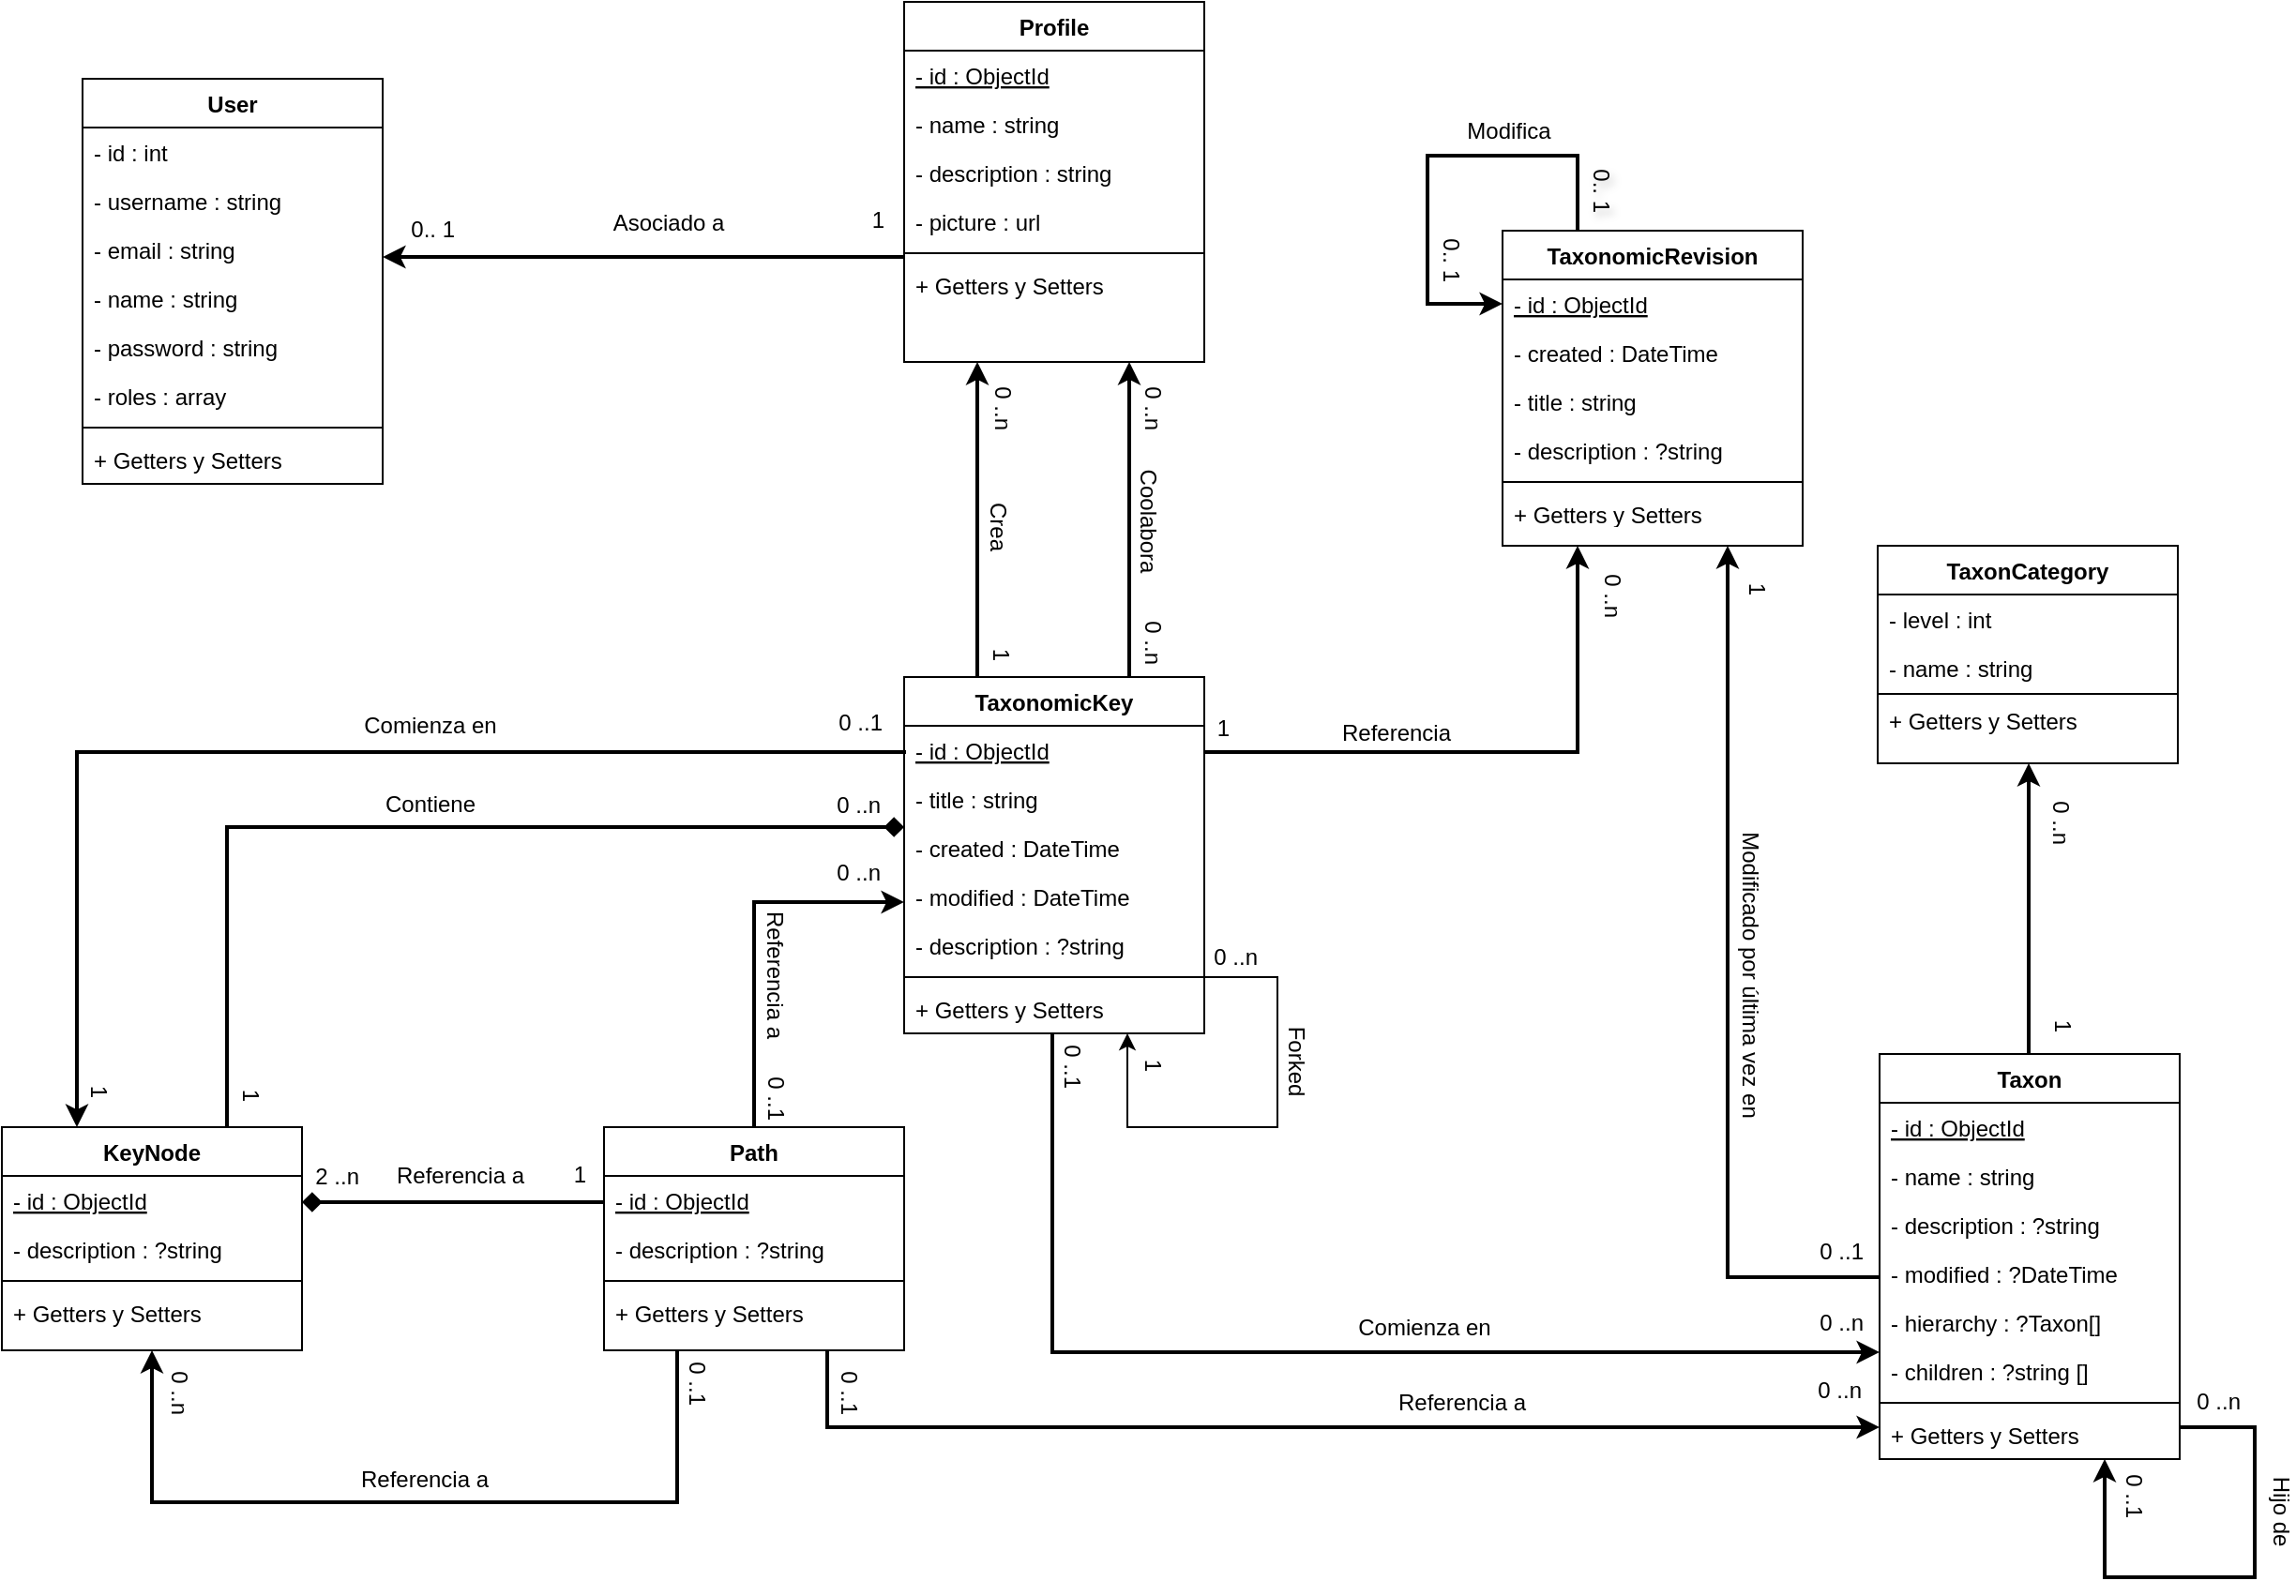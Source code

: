 <mxfile version="24.4.13" type="device">
  <diagram id="C5RBs43oDa-KdzZeNtuy" name="Page-1">
    <mxGraphModel dx="2849" dy="1466" grid="1" gridSize="10" guides="1" tooltips="1" connect="1" arrows="1" fold="1" page="0" pageScale="1" pageWidth="827" pageHeight="1169" background="none" math="0" shadow="0">
      <root>
        <mxCell id="WIyWlLk6GJQsqaUBKTNV-0" />
        <mxCell id="WIyWlLk6GJQsqaUBKTNV-1" parent="WIyWlLk6GJQsqaUBKTNV-0" />
        <mxCell id="zkfFHV4jXpPFQw0GAbJ--0" value="TaxonomicRevision" style="swimlane;fontStyle=1;align=center;verticalAlign=top;childLayout=stackLayout;horizontal=1;startSize=26;horizontalStack=0;resizeParent=1;resizeLast=0;collapsible=1;marginBottom=0;rounded=0;shadow=0;strokeWidth=1;" parent="WIyWlLk6GJQsqaUBKTNV-1" vertex="1">
          <mxGeometry x="80" y="82" width="160" height="168" as="geometry">
            <mxRectangle x="230" y="140" width="160" height="26" as="alternateBounds" />
          </mxGeometry>
        </mxCell>
        <mxCell id="zkfFHV4jXpPFQw0GAbJ--1" value="- id : ObjectId" style="text;align=left;verticalAlign=top;spacingLeft=4;spacingRight=4;overflow=hidden;rotatable=0;points=[[0,0.5],[1,0.5]];portConstraint=eastwest;rounded=0;fontStyle=4" parent="zkfFHV4jXpPFQw0GAbJ--0" vertex="1">
          <mxGeometry y="26" width="160" height="26" as="geometry" />
        </mxCell>
        <mxCell id="HDAuqu3CruoM6GzfqcaR-2" value="- created : DateTime" style="text;align=left;verticalAlign=top;spacingLeft=4;spacingRight=4;overflow=hidden;rotatable=0;points=[[0,0.5],[1,0.5]];portConstraint=eastwest;rounded=0;shadow=0;html=0;" parent="zkfFHV4jXpPFQw0GAbJ--0" vertex="1">
          <mxGeometry y="52" width="160" height="26" as="geometry" />
        </mxCell>
        <mxCell id="zkfFHV4jXpPFQw0GAbJ--2" value="- title : string" style="text;align=left;verticalAlign=top;spacingLeft=4;spacingRight=4;overflow=hidden;rotatable=0;points=[[0,0.5],[1,0.5]];portConstraint=eastwest;rounded=0;shadow=0;html=0;" parent="zkfFHV4jXpPFQw0GAbJ--0" vertex="1">
          <mxGeometry y="78" width="160" height="26" as="geometry" />
        </mxCell>
        <mxCell id="HDAuqu3CruoM6GzfqcaR-94" value="- description : ?string&#xa;" style="text;align=left;verticalAlign=top;spacingLeft=4;spacingRight=4;overflow=hidden;rotatable=0;points=[[0,0.5],[1,0.5]];portConstraint=eastwest;rounded=0;shadow=0;html=0;" parent="zkfFHV4jXpPFQw0GAbJ--0" vertex="1">
          <mxGeometry y="104" width="160" height="26" as="geometry" />
        </mxCell>
        <mxCell id="zkfFHV4jXpPFQw0GAbJ--4" value="" style="line;html=1;strokeWidth=1;align=left;verticalAlign=middle;spacingTop=-1;spacingLeft=3;spacingRight=3;rotatable=0;labelPosition=right;points=[];portConstraint=eastwest;rounded=0;" parent="zkfFHV4jXpPFQw0GAbJ--0" vertex="1">
          <mxGeometry y="130" width="160" height="8" as="geometry" />
        </mxCell>
        <mxCell id="HDAuqu3CruoM6GzfqcaR-35" style="edgeStyle=orthogonalEdgeStyle;rounded=0;orthogonalLoop=1;jettySize=auto;html=1;elbow=vertical;startArrow=classic;startFill=1;endArrow=none;endFill=0;strokeWidth=2;exitX=0;exitY=0.5;exitDx=0;exitDy=0;" parent="zkfFHV4jXpPFQw0GAbJ--0" source="zkfFHV4jXpPFQw0GAbJ--1" target="zkfFHV4jXpPFQw0GAbJ--0" edge="1">
          <mxGeometry relative="1" as="geometry">
            <mxPoint x="190" y="35" as="sourcePoint" />
            <mxPoint x="40" as="targetPoint" />
            <Array as="points">
              <mxPoint x="-40" y="39" />
              <mxPoint x="-40" y="-40" />
              <mxPoint x="40" y="-40" />
            </Array>
          </mxGeometry>
        </mxCell>
        <mxCell id="HDAuqu3CruoM6GzfqcaR-95" value="+ Getters y Setters" style="text;align=left;verticalAlign=top;spacingLeft=4;spacingRight=4;overflow=hidden;rotatable=0;points=[[0,0.5],[1,0.5]];portConstraint=eastwest;rounded=0;" parent="zkfFHV4jXpPFQw0GAbJ--0" vertex="1">
          <mxGeometry y="138" width="160" height="16" as="geometry" />
        </mxCell>
        <mxCell id="itpxvDA8lsE0w8aDfAqK-37" style="edgeStyle=elbowEdgeStyle;rounded=0;orthogonalLoop=1;jettySize=auto;html=1;endArrow=classic;endFill=1;startArrow=none;startFill=0;strokeWidth=2;fontColor=default;" parent="WIyWlLk6GJQsqaUBKTNV-1" source="HDAuqu3CruoM6GzfqcaR-5" target="itpxvDA8lsE0w8aDfAqK-32" edge="1">
          <mxGeometry relative="1" as="geometry">
            <mxPoint x="164" y="759.0" as="targetPoint" />
          </mxGeometry>
        </mxCell>
        <mxCell id="HDAuqu3CruoM6GzfqcaR-5" value="Taxon" style="swimlane;fontStyle=1;align=center;verticalAlign=top;childLayout=stackLayout;horizontal=1;startSize=26;horizontalStack=0;resizeParent=1;resizeLast=0;collapsible=1;marginBottom=0;rounded=0;shadow=0;strokeWidth=1;" parent="WIyWlLk6GJQsqaUBKTNV-1" vertex="1">
          <mxGeometry x="281" y="521" width="160" height="216" as="geometry">
            <mxRectangle x="550" y="140" width="160" height="26" as="alternateBounds" />
          </mxGeometry>
        </mxCell>
        <mxCell id="LI4XMnxsgMs_jAc-dEAV-0" value="- id : ObjectId" style="text;align=left;verticalAlign=top;spacingLeft=4;spacingRight=4;overflow=hidden;rotatable=0;points=[[0,0.5],[1,0.5]];portConstraint=eastwest;rounded=0;fontStyle=4" parent="HDAuqu3CruoM6GzfqcaR-5" vertex="1">
          <mxGeometry y="26" width="160" height="26" as="geometry" />
        </mxCell>
        <mxCell id="HDAuqu3CruoM6GzfqcaR-6" value="- name : string" style="text;align=left;verticalAlign=top;spacingLeft=4;spacingRight=4;overflow=hidden;rotatable=0;points=[[0,0.5],[1,0.5]];portConstraint=eastwest;rounded=0;fontStyle=0" parent="HDAuqu3CruoM6GzfqcaR-5" vertex="1">
          <mxGeometry y="52" width="160" height="26" as="geometry" />
        </mxCell>
        <mxCell id="itpxvDA8lsE0w8aDfAqK-60" value="- description : ?string" style="text;align=left;verticalAlign=top;spacingLeft=4;spacingRight=4;overflow=hidden;rotatable=0;points=[[0,0.5],[1,0.5]];portConstraint=eastwest;rounded=0;shadow=0;html=0;" parent="HDAuqu3CruoM6GzfqcaR-5" vertex="1">
          <mxGeometry y="78" width="160" height="26" as="geometry" />
        </mxCell>
        <mxCell id="DojdoV2n11cIcB9iuKoD-0" value="- modified : ?DateTime" style="text;align=left;verticalAlign=top;spacingLeft=4;spacingRight=4;overflow=hidden;rotatable=0;points=[[0,0.5],[1,0.5]];portConstraint=eastwest;rounded=0;shadow=0;html=0;" parent="HDAuqu3CruoM6GzfqcaR-5" vertex="1">
          <mxGeometry y="104" width="160" height="26" as="geometry" />
        </mxCell>
        <mxCell id="T3m-jzAsJuvEtDSGv1e3-1" value="- hierarchy : ?Taxon[]" style="text;align=left;verticalAlign=top;spacingLeft=4;spacingRight=4;overflow=hidden;rotatable=0;points=[[0,0.5],[1,0.5]];portConstraint=eastwest;rounded=0;shadow=0;html=0;strokeColor=none;perimeterSpacing=0;glass=0;fontStyle=0;dashed=1;" parent="HDAuqu3CruoM6GzfqcaR-5" vertex="1">
          <mxGeometry y="130" width="160" height="26" as="geometry" />
        </mxCell>
        <mxCell id="T3m-jzAsJuvEtDSGv1e3-2" value="- children : ?string []" style="text;align=left;verticalAlign=top;spacingLeft=4;spacingRight=4;overflow=hidden;rotatable=0;points=[[0,0.5],[1,0.5]];portConstraint=eastwest;rounded=0;shadow=0;html=0;dashed=1;strokeColor=none;" parent="HDAuqu3CruoM6GzfqcaR-5" vertex="1">
          <mxGeometry y="156" width="160" height="26" as="geometry" />
        </mxCell>
        <mxCell id="HDAuqu3CruoM6GzfqcaR-9" value="" style="line;html=1;strokeWidth=1;align=left;verticalAlign=middle;spacingTop=-1;spacingLeft=3;spacingRight=3;rotatable=0;labelPosition=right;points=[];portConstraint=eastwest;rounded=0;" parent="HDAuqu3CruoM6GzfqcaR-5" vertex="1">
          <mxGeometry y="182" width="160" height="8" as="geometry" />
        </mxCell>
        <mxCell id="itpxvDA8lsE0w8aDfAqK-27" value="+ Getters y Setters" style="text;align=left;verticalAlign=top;spacingLeft=4;spacingRight=4;overflow=hidden;rotatable=0;points=[[0,0.5],[1,0.5]];portConstraint=eastwest;rounded=0;" parent="HDAuqu3CruoM6GzfqcaR-5" vertex="1">
          <mxGeometry y="190" width="160" height="26" as="geometry" />
        </mxCell>
        <mxCell id="HDAuqu3CruoM6GzfqcaR-12" style="edgeStyle=orthogonalEdgeStyle;rounded=0;orthogonalLoop=1;jettySize=auto;html=1;endArrow=none;endFill=0;startArrow=classic;startFill=1;strokeWidth=2;elbow=vertical;fillColor=#d5e8d4;strokeColor=default;" parent="WIyWlLk6GJQsqaUBKTNV-1" source="zkfFHV4jXpPFQw0GAbJ--0" target="HDAuqu3CruoM6GzfqcaR-5" edge="1">
          <mxGeometry relative="1" as="geometry">
            <Array as="points">
              <mxPoint x="200" y="640" />
            </Array>
            <mxPoint x="160" y="492" as="sourcePoint" />
          </mxGeometry>
        </mxCell>
        <mxCell id="HDAuqu3CruoM6GzfqcaR-13" value="Profile" style="swimlane;fontStyle=1;align=center;verticalAlign=top;childLayout=stackLayout;horizontal=1;startSize=26;horizontalStack=0;resizeParent=1;resizeLast=0;collapsible=1;marginBottom=0;rounded=0;shadow=0;strokeWidth=1;" parent="WIyWlLk6GJQsqaUBKTNV-1" vertex="1">
          <mxGeometry x="-239" y="-40" width="160" height="192" as="geometry">
            <mxRectangle x="550" y="140" width="160" height="26" as="alternateBounds" />
          </mxGeometry>
        </mxCell>
        <mxCell id="HDAuqu3CruoM6GzfqcaR-14" value="- id : ObjectId" style="text;align=left;verticalAlign=top;spacingLeft=4;spacingRight=4;overflow=hidden;rotatable=0;points=[[0,0.5],[1,0.5]];portConstraint=eastwest;rounded=0;fontStyle=4" parent="HDAuqu3CruoM6GzfqcaR-13" vertex="1">
          <mxGeometry y="26" width="160" height="26" as="geometry" />
        </mxCell>
        <mxCell id="HDAuqu3CruoM6GzfqcaR-15" value="- name : string" style="text;align=left;verticalAlign=top;spacingLeft=4;spacingRight=4;overflow=hidden;rotatable=0;points=[[0,0.5],[1,0.5]];portConstraint=eastwest;rounded=0;shadow=0;html=0;" parent="HDAuqu3CruoM6GzfqcaR-13" vertex="1">
          <mxGeometry y="52" width="160" height="26" as="geometry" />
        </mxCell>
        <mxCell id="5HcYo9xDCwuwFobFqSMj-1" value="- description : string" style="text;align=left;verticalAlign=top;spacingLeft=4;spacingRight=4;overflow=hidden;rotatable=0;points=[[0,0.5],[1,0.5]];portConstraint=eastwest;rounded=0;shadow=0;html=0;" vertex="1" parent="HDAuqu3CruoM6GzfqcaR-13">
          <mxGeometry y="78" width="160" height="26" as="geometry" />
        </mxCell>
        <mxCell id="5HcYo9xDCwuwFobFqSMj-2" value="- picture : url" style="text;align=left;verticalAlign=top;spacingLeft=4;spacingRight=4;overflow=hidden;rotatable=0;points=[[0,0.5],[1,0.5]];portConstraint=eastwest;rounded=0;shadow=0;html=0;" vertex="1" parent="HDAuqu3CruoM6GzfqcaR-13">
          <mxGeometry y="104" width="160" height="26" as="geometry" />
        </mxCell>
        <mxCell id="HDAuqu3CruoM6GzfqcaR-17" value="" style="line;html=1;strokeWidth=1;align=left;verticalAlign=middle;spacingTop=-1;spacingLeft=3;spacingRight=3;rotatable=0;labelPosition=right;points=[];portConstraint=eastwest;rounded=0;" parent="HDAuqu3CruoM6GzfqcaR-13" vertex="1">
          <mxGeometry y="130" width="160" height="8" as="geometry" />
        </mxCell>
        <mxCell id="HDAuqu3CruoM6GzfqcaR-18" value="+ Getters y Setters" style="text;align=left;verticalAlign=top;spacingLeft=4;spacingRight=4;overflow=hidden;rotatable=0;points=[[0,0.5],[1,0.5]];portConstraint=eastwest;rounded=0;" parent="HDAuqu3CruoM6GzfqcaR-13" vertex="1">
          <mxGeometry y="138" width="160" height="26" as="geometry" />
        </mxCell>
        <mxCell id="HDAuqu3CruoM6GzfqcaR-21" value="Modificado por última vez en" style="text;html=1;resizable=0;points=[];;align=center;verticalAlign=middle;labelBackgroundColor=none;rounded=0;shadow=0;strokeWidth=1;fontSize=12;rotation=90;" parent="WIyWlLk6GJQsqaUBKTNV-1" vertex="1" connectable="0">
          <mxGeometry x="210.0" y="499.997" as="geometry">
            <mxPoint x="-22" y="-2" as="offset" />
          </mxGeometry>
        </mxCell>
        <mxCell id="HDAuqu3CruoM6GzfqcaR-23" value="1" style="resizable=0;align=right;verticalAlign=bottom;labelBackgroundColor=none;fontSize=12;rotation=90;fontColor=default;rounded=0;" parent="WIyWlLk6GJQsqaUBKTNV-1" connectable="0" vertex="1">
          <mxGeometry x="207" y="277.997" as="geometry" />
        </mxCell>
        <mxCell id="HDAuqu3CruoM6GzfqcaR-36" value="Modifica" style="text;html=1;resizable=0;points=[];;align=center;verticalAlign=middle;labelBackgroundColor=none;rounded=0;shadow=0;strokeWidth=1;fontSize=12;" parent="WIyWlLk6GJQsqaUBKTNV-1" vertex="1" connectable="0">
          <mxGeometry x="90.0" y="27.667" as="geometry">
            <mxPoint x="-7" y="1" as="offset" />
          </mxGeometry>
        </mxCell>
        <mxCell id="HDAuqu3CruoM6GzfqcaR-76" value="0 ..n" style="resizable=0;align=right;verticalAlign=bottom;labelBackgroundColor=none;fontSize=12;rotation=0;fontColor=default;rounded=0;" parent="WIyWlLk6GJQsqaUBKTNV-1" connectable="0" vertex="1">
          <mxGeometry x="475" y="714.997" as="geometry" />
        </mxCell>
        <mxCell id="HDAuqu3CruoM6GzfqcaR-77" value="Hijo de" style="text;html=1;resizable=0;points=[];;align=center;verticalAlign=middle;labelBackgroundColor=none;rounded=0;shadow=0;strokeWidth=1;fontSize=12;rotation=90;" parent="WIyWlLk6GJQsqaUBKTNV-1" vertex="1" connectable="0">
          <mxGeometry x="491.0" y="769.997" as="geometry">
            <mxPoint x="-6" y="-4" as="offset" />
          </mxGeometry>
        </mxCell>
        <mxCell id="HDAuqu3CruoM6GzfqcaR-81" value="User" style="swimlane;fontStyle=1;align=center;verticalAlign=top;childLayout=stackLayout;horizontal=1;startSize=26;horizontalStack=0;resizeParent=1;resizeLast=0;collapsible=1;marginBottom=0;rounded=0;shadow=0;strokeWidth=1;" parent="WIyWlLk6GJQsqaUBKTNV-1" vertex="1">
          <mxGeometry x="-677" y="1" width="160" height="216" as="geometry">
            <mxRectangle x="550" y="140" width="160" height="26" as="alternateBounds" />
          </mxGeometry>
        </mxCell>
        <mxCell id="HDAuqu3CruoM6GzfqcaR-82" value="- id : int" style="text;align=left;verticalAlign=top;spacingLeft=4;spacingRight=4;overflow=hidden;rotatable=0;points=[[0,0.5],[1,0.5]];portConstraint=eastwest;rounded=0;shadow=0;html=0;" parent="HDAuqu3CruoM6GzfqcaR-81" vertex="1">
          <mxGeometry y="26" width="160" height="26" as="geometry" />
        </mxCell>
        <mxCell id="HDAuqu3CruoM6GzfqcaR-83" value="- username : string" style="text;align=left;verticalAlign=top;spacingLeft=4;spacingRight=4;overflow=hidden;rotatable=0;points=[[0,0.5],[1,0.5]];portConstraint=eastwest;rounded=0;shadow=0;html=0;" parent="HDAuqu3CruoM6GzfqcaR-81" vertex="1">
          <mxGeometry y="52" width="160" height="26" as="geometry" />
        </mxCell>
        <mxCell id="itpxvDA8lsE0w8aDfAqK-5" value="- email : string" style="text;align=left;verticalAlign=top;spacingLeft=4;spacingRight=4;overflow=hidden;rotatable=0;points=[[0,0.5],[1,0.5]];portConstraint=eastwest;rounded=0;shadow=0;html=0;" parent="HDAuqu3CruoM6GzfqcaR-81" vertex="1">
          <mxGeometry y="78" width="160" height="26" as="geometry" />
        </mxCell>
        <mxCell id="itpxvDA8lsE0w8aDfAqK-6" value="- name : string" style="text;align=left;verticalAlign=top;spacingLeft=4;spacingRight=4;overflow=hidden;rotatable=0;points=[[0,0.5],[1,0.5]];portConstraint=eastwest;rounded=0;shadow=0;html=0;" parent="HDAuqu3CruoM6GzfqcaR-81" vertex="1">
          <mxGeometry y="104" width="160" height="26" as="geometry" />
        </mxCell>
        <mxCell id="itpxvDA8lsE0w8aDfAqK-7" value="- password : string" style="text;align=left;verticalAlign=top;spacingLeft=4;spacingRight=4;overflow=hidden;rotatable=0;points=[[0,0.5],[1,0.5]];portConstraint=eastwest;rounded=0;shadow=0;html=0;" parent="HDAuqu3CruoM6GzfqcaR-81" vertex="1">
          <mxGeometry y="130" width="160" height="26" as="geometry" />
        </mxCell>
        <mxCell id="itpxvDA8lsE0w8aDfAqK-8" value="- roles : array" style="text;align=left;verticalAlign=top;spacingLeft=4;spacingRight=4;overflow=hidden;rotatable=0;points=[[0,0.5],[1,0.5]];portConstraint=eastwest;rounded=0;shadow=0;html=0;" parent="HDAuqu3CruoM6GzfqcaR-81" vertex="1">
          <mxGeometry y="156" width="160" height="26" as="geometry" />
        </mxCell>
        <mxCell id="HDAuqu3CruoM6GzfqcaR-84" value="" style="line;html=1;strokeWidth=1;align=left;verticalAlign=middle;spacingTop=-1;spacingLeft=3;spacingRight=3;rotatable=0;labelPosition=right;points=[];portConstraint=eastwest;rounded=0;" parent="HDAuqu3CruoM6GzfqcaR-81" vertex="1">
          <mxGeometry y="182" width="160" height="8" as="geometry" />
        </mxCell>
        <mxCell id="HDAuqu3CruoM6GzfqcaR-85" value="+ Getters y Setters" style="text;align=left;verticalAlign=top;spacingLeft=4;spacingRight=4;overflow=hidden;rotatable=0;points=[[0,0.5],[1,0.5]];portConstraint=eastwest;rounded=0;" parent="HDAuqu3CruoM6GzfqcaR-81" vertex="1">
          <mxGeometry y="190" width="160" height="26" as="geometry" />
        </mxCell>
        <mxCell id="JyOV7z_tiHdzRSLlux0A-10" style="edgeStyle=orthogonalEdgeStyle;rounded=0;orthogonalLoop=1;jettySize=auto;html=1;endArrow=none;endFill=0;startArrow=diamond;startFill=1;strokeWidth=2;" parent="WIyWlLk6GJQsqaUBKTNV-1" source="HDAuqu3CruoM6GzfqcaR-96" target="JyOV7z_tiHdzRSLlux0A-0" edge="1">
          <mxGeometry relative="1" as="geometry">
            <Array as="points">
              <mxPoint x="-600" y="400" />
            </Array>
            <mxPoint x="-279.0" y="381" as="sourcePoint" />
            <mxPoint x="-680" y="560" as="targetPoint" />
          </mxGeometry>
        </mxCell>
        <mxCell id="JyOV7z_tiHdzRSLlux0A-18" style="edgeStyle=orthogonalEdgeStyle;rounded=0;orthogonalLoop=1;jettySize=auto;html=1;startArrow=none;startFill=0;endArrow=classic;endFill=1;strokeWidth=2;" parent="WIyWlLk6GJQsqaUBKTNV-1" source="HDAuqu3CruoM6GzfqcaR-96" target="HDAuqu3CruoM6GzfqcaR-13" edge="1">
          <mxGeometry relative="1" as="geometry">
            <mxPoint x="-200" y="230" as="targetPoint" />
            <Array as="points">
              <mxPoint x="-200" y="210" />
              <mxPoint x="-200" y="210" />
            </Array>
          </mxGeometry>
        </mxCell>
        <mxCell id="cziE_ImY_nz3SCENIOy6-0" style="edgeStyle=orthogonalEdgeStyle;rounded=0;orthogonalLoop=1;jettySize=auto;html=1;exitX=0.75;exitY=0;exitDx=0;exitDy=0;strokeWidth=2;" parent="WIyWlLk6GJQsqaUBKTNV-1" source="HDAuqu3CruoM6GzfqcaR-96" target="HDAuqu3CruoM6GzfqcaR-13" edge="1">
          <mxGeometry relative="1" as="geometry">
            <Array as="points">
              <mxPoint x="-119" y="260" />
              <mxPoint x="-119" y="260" />
            </Array>
          </mxGeometry>
        </mxCell>
        <mxCell id="HDAuqu3CruoM6GzfqcaR-96" value="TaxonomicKey" style="swimlane;fontStyle=1;align=center;verticalAlign=top;childLayout=stackLayout;horizontal=1;startSize=26;horizontalStack=0;resizeParent=1;resizeLast=0;collapsible=1;marginBottom=0;rounded=0;shadow=0;strokeWidth=1;" parent="WIyWlLk6GJQsqaUBKTNV-1" vertex="1">
          <mxGeometry x="-239" y="320" width="160" height="190" as="geometry">
            <mxRectangle x="550" y="140" width="160" height="26" as="alternateBounds" />
          </mxGeometry>
        </mxCell>
        <mxCell id="HDAuqu3CruoM6GzfqcaR-97" value="- id : ObjectId" style="text;align=left;verticalAlign=top;spacingLeft=4;spacingRight=4;overflow=hidden;rotatable=0;points=[[0,0.5],[1,0.5]];portConstraint=eastwest;rounded=0;fontStyle=4" parent="HDAuqu3CruoM6GzfqcaR-96" vertex="1">
          <mxGeometry y="26" width="160" height="26" as="geometry" />
        </mxCell>
        <mxCell id="HDAuqu3CruoM6GzfqcaR-98" value="- title : string" style="text;align=left;verticalAlign=top;spacingLeft=4;spacingRight=4;overflow=hidden;rotatable=0;points=[[0,0.5],[1,0.5]];portConstraint=eastwest;rounded=0;shadow=0;html=0;" parent="HDAuqu3CruoM6GzfqcaR-96" vertex="1">
          <mxGeometry y="52" width="160" height="26" as="geometry" />
        </mxCell>
        <mxCell id="RMUMMd3bdFZBWkPBoM0j-4" value="- created : DateTime" style="text;align=left;verticalAlign=top;spacingLeft=4;spacingRight=4;overflow=hidden;rotatable=0;points=[[0,0.5],[1,0.5]];portConstraint=eastwest;rounded=0;shadow=0;html=0;" parent="HDAuqu3CruoM6GzfqcaR-96" vertex="1">
          <mxGeometry y="78" width="160" height="26" as="geometry" />
        </mxCell>
        <mxCell id="RMUMMd3bdFZBWkPBoM0j-5" value="- modified : DateTime" style="text;align=left;verticalAlign=top;spacingLeft=4;spacingRight=4;overflow=hidden;rotatable=0;points=[[0,0.5],[1,0.5]];portConstraint=eastwest;rounded=0;shadow=0;html=0;" parent="HDAuqu3CruoM6GzfqcaR-96" vertex="1">
          <mxGeometry y="104" width="160" height="26" as="geometry" />
        </mxCell>
        <mxCell id="DojdoV2n11cIcB9iuKoD-8" value="- description : ?string" style="text;align=left;verticalAlign=top;spacingLeft=4;spacingRight=4;overflow=hidden;rotatable=0;points=[[0,0.5],[1,0.5]];portConstraint=eastwest;rounded=0;shadow=0;html=0;" parent="HDAuqu3CruoM6GzfqcaR-96" vertex="1">
          <mxGeometry y="130" width="160" height="26" as="geometry" />
        </mxCell>
        <mxCell id="HDAuqu3CruoM6GzfqcaR-100" value="" style="line;html=1;strokeWidth=1;align=left;verticalAlign=middle;spacingTop=-1;spacingLeft=3;spacingRight=3;rotatable=0;labelPosition=right;points=[];portConstraint=eastwest;rounded=0;" parent="HDAuqu3CruoM6GzfqcaR-96" vertex="1">
          <mxGeometry y="156" width="160" height="8" as="geometry" />
        </mxCell>
        <mxCell id="HDAuqu3CruoM6GzfqcaR-101" value="+ Getters y Setters" style="text;align=left;verticalAlign=top;spacingLeft=4;spacingRight=4;overflow=hidden;rotatable=0;points=[[0,0.5],[1,0.5]];portConstraint=eastwest;rounded=0;" parent="HDAuqu3CruoM6GzfqcaR-96" vertex="1">
          <mxGeometry y="164" width="160" height="26" as="geometry" />
        </mxCell>
        <mxCell id="HDAuqu3CruoM6GzfqcaR-105" style="edgeStyle=orthogonalEdgeStyle;rounded=0;orthogonalLoop=1;jettySize=auto;html=1;endArrow=none;endFill=0;strokeWidth=2;startArrow=classic;startFill=1;" parent="WIyWlLk6GJQsqaUBKTNV-1" source="HDAuqu3CruoM6GzfqcaR-81" target="HDAuqu3CruoM6GzfqcaR-13" edge="1">
          <mxGeometry relative="1" as="geometry">
            <Array as="points">
              <mxPoint x="-290" y="96" />
              <mxPoint x="-290" y="96" />
            </Array>
          </mxGeometry>
        </mxCell>
        <mxCell id="HDAuqu3CruoM6GzfqcaR-106" style="edgeStyle=orthogonalEdgeStyle;rounded=0;orthogonalLoop=1;jettySize=auto;html=1;strokeWidth=2;endArrow=none;endFill=0;startArrow=classic;startFill=1;" parent="WIyWlLk6GJQsqaUBKTNV-1" source="zkfFHV4jXpPFQw0GAbJ--0" target="HDAuqu3CruoM6GzfqcaR-96" edge="1">
          <mxGeometry relative="1" as="geometry">
            <Array as="points">
              <mxPoint x="120" y="360" />
            </Array>
          </mxGeometry>
        </mxCell>
        <mxCell id="HDAuqu3CruoM6GzfqcaR-120" value="Referencia" style="text;html=1;resizable=0;points=[];;align=center;verticalAlign=middle;labelBackgroundColor=default;rounded=0;shadow=0;strokeWidth=1;fontSize=12;fontColor=default;" parent="WIyWlLk6GJQsqaUBKTNV-1" vertex="1" connectable="0">
          <mxGeometry x="31.0" y="347.997" as="geometry">
            <mxPoint x="-8" y="2" as="offset" />
          </mxGeometry>
        </mxCell>
        <mxCell id="RMUMMd3bdFZBWkPBoM0j-17" style="edgeStyle=orthogonalEdgeStyle;rounded=0;orthogonalLoop=1;jettySize=auto;html=1;strokeWidth=2;" parent="WIyWlLk6GJQsqaUBKTNV-1" source="RMUMMd3bdFZBWkPBoM0j-18" target="HDAuqu3CruoM6GzfqcaR-96" edge="1">
          <mxGeometry relative="1" as="geometry">
            <Array as="points">
              <mxPoint x="-319" y="440" />
            </Array>
          </mxGeometry>
        </mxCell>
        <mxCell id="JyOV7z_tiHdzRSLlux0A-0" value="KeyNode" style="swimlane;fontStyle=1;align=center;verticalAlign=top;childLayout=stackLayout;horizontal=1;startSize=26;horizontalStack=0;resizeParent=1;resizeLast=0;collapsible=1;marginBottom=0;rounded=0;shadow=0;strokeWidth=1;" parent="WIyWlLk6GJQsqaUBKTNV-1" vertex="1">
          <mxGeometry x="-720" y="560" width="160" height="119" as="geometry">
            <mxRectangle x="550" y="140" width="160" height="26" as="alternateBounds" />
          </mxGeometry>
        </mxCell>
        <mxCell id="DojdoV2n11cIcB9iuKoD-33" value="- id : ObjectId" style="text;align=left;verticalAlign=top;spacingLeft=4;spacingRight=4;overflow=hidden;rotatable=0;points=[[0,0.5],[1,0.5]];portConstraint=eastwest;rounded=0;fontStyle=4" parent="JyOV7z_tiHdzRSLlux0A-0" vertex="1">
          <mxGeometry y="26" width="160" height="26" as="geometry" />
        </mxCell>
        <mxCell id="Gc9wrsyDlV0xv05oX_1z-0" value="- description : ?string" style="text;align=left;verticalAlign=top;spacingLeft=4;spacingRight=4;overflow=hidden;rotatable=0;points=[[0,0.5],[1,0.5]];portConstraint=eastwest;rounded=0;shadow=0;html=0;" parent="JyOV7z_tiHdzRSLlux0A-0" vertex="1">
          <mxGeometry y="52" width="160" height="26" as="geometry" />
        </mxCell>
        <mxCell id="JyOV7z_tiHdzRSLlux0A-3" value="" style="line;html=1;strokeWidth=1;align=left;verticalAlign=middle;spacingTop=-1;spacingLeft=3;spacingRight=3;rotatable=0;labelPosition=right;points=[];portConstraint=eastwest;rounded=0;" parent="JyOV7z_tiHdzRSLlux0A-0" vertex="1">
          <mxGeometry y="78" width="160" height="8" as="geometry" />
        </mxCell>
        <mxCell id="JyOV7z_tiHdzRSLlux0A-4" value="+ Getters y Setters" style="text;align=left;verticalAlign=top;spacingLeft=4;spacingRight=4;overflow=hidden;rotatable=0;points=[[0,0.5],[1,0.5]];portConstraint=eastwest;rounded=0;" parent="JyOV7z_tiHdzRSLlux0A-0" vertex="1">
          <mxGeometry y="86" width="160" height="26" as="geometry" />
        </mxCell>
        <mxCell id="itpxvDA8lsE0w8aDfAqK-0" style="edgeStyle=orthogonalEdgeStyle;rounded=0;orthogonalLoop=1;jettySize=auto;html=1;strokeWidth=2;" parent="WIyWlLk6GJQsqaUBKTNV-1" source="RMUMMd3bdFZBWkPBoM0j-18" target="HDAuqu3CruoM6GzfqcaR-5" edge="1">
          <mxGeometry relative="1" as="geometry">
            <Array as="points">
              <mxPoint x="-280" y="720" />
            </Array>
            <mxPoint x="40.059" y="649" as="sourcePoint" />
          </mxGeometry>
        </mxCell>
        <mxCell id="HDAuqu3CruoM6GzfqcaR-26" style="edgeStyle=orthogonalEdgeStyle;rounded=0;orthogonalLoop=1;jettySize=auto;html=1;elbow=vertical;endArrow=classic;endFill=1;strokeWidth=2;startArrow=none;startFill=0;" parent="WIyWlLk6GJQsqaUBKTNV-1" source="HDAuqu3CruoM6GzfqcaR-5" target="HDAuqu3CruoM6GzfqcaR-5" edge="1">
          <mxGeometry relative="1" as="geometry">
            <mxPoint x="401" y="602" as="sourcePoint" />
            <mxPoint x="321" y="682" as="targetPoint" />
            <Array as="points">
              <mxPoint x="481" y="720" />
              <mxPoint x="481" y="800" />
              <mxPoint x="401" y="800" />
            </Array>
          </mxGeometry>
        </mxCell>
        <mxCell id="itpxvDA8lsE0w8aDfAqK-10" value="Asociado a" style="text;html=1;resizable=0;points=[];;align=center;verticalAlign=middle;labelBackgroundColor=none;rounded=0;shadow=0;strokeWidth=1;fontSize=12;" parent="WIyWlLk6GJQsqaUBKTNV-1" vertex="1" connectable="0">
          <mxGeometry x="-358.0" y="79.997" as="geometry">
            <mxPoint x="-7" y="-2" as="offset" />
          </mxGeometry>
        </mxCell>
        <mxCell id="itpxvDA8lsE0w8aDfAqK-11" value="1" style="resizable=0;align=right;verticalAlign=bottom;labelBackgroundColor=none;fontSize=12;fontColor=default;rounded=0;" parent="WIyWlLk6GJQsqaUBKTNV-1" connectable="0" vertex="1">
          <mxGeometry x="-250" y="95.997" as="geometry">
            <mxPoint x="2" y="-11" as="offset" />
          </mxGeometry>
        </mxCell>
        <mxCell id="itpxvDA8lsE0w8aDfAqK-12" value="0.. 1" style="resizable=0;align=right;verticalAlign=bottom;labelBackgroundColor=none;fontSize=12;fontColor=default;rounded=0;" parent="WIyWlLk6GJQsqaUBKTNV-1" connectable="0" vertex="1">
          <mxGeometry x="-473" y="81.997" as="geometry">
            <mxPoint x="-4" y="8" as="offset" />
          </mxGeometry>
        </mxCell>
        <mxCell id="itpxvDA8lsE0w8aDfAqK-32" value="TaxonCategory" style="swimlane;fontStyle=1;align=center;verticalAlign=top;childLayout=stackLayout;horizontal=1;startSize=26;horizontalStack=0;resizeParent=1;resizeLast=0;collapsible=1;marginBottom=0;rounded=0;shadow=0;strokeWidth=1;" parent="WIyWlLk6GJQsqaUBKTNV-1" vertex="1">
          <mxGeometry x="280" y="250" width="160" height="116" as="geometry">
            <mxRectangle x="550" y="140" width="160" height="26" as="alternateBounds" />
          </mxGeometry>
        </mxCell>
        <mxCell id="itpxvDA8lsE0w8aDfAqK-45" value="- level : int" style="text;align=left;verticalAlign=top;spacingLeft=4;spacingRight=4;overflow=hidden;rotatable=0;points=[[0,0.5],[1,0.5]];portConstraint=eastwest;rounded=0;shadow=0;html=0;" parent="itpxvDA8lsE0w8aDfAqK-32" vertex="1">
          <mxGeometry y="26" width="160" height="26" as="geometry" />
        </mxCell>
        <mxCell id="itpxvDA8lsE0w8aDfAqK-34" value="- name : string" style="text;align=left;verticalAlign=top;spacingLeft=4;spacingRight=4;overflow=hidden;rotatable=0;points=[[0,0.5],[1,0.5]];portConstraint=eastwest;rounded=0;shadow=0;html=0;dashed=1;strokeColor=none;" parent="itpxvDA8lsE0w8aDfAqK-32" vertex="1">
          <mxGeometry y="52" width="160" height="26" as="geometry" />
        </mxCell>
        <mxCell id="itpxvDA8lsE0w8aDfAqK-35" value="" style="line;html=1;strokeWidth=1;align=left;verticalAlign=middle;spacingTop=-1;spacingLeft=3;spacingRight=3;rotatable=0;labelPosition=right;points=[];portConstraint=eastwest;rounded=0;" parent="itpxvDA8lsE0w8aDfAqK-32" vertex="1">
          <mxGeometry y="78" width="160" height="2" as="geometry" />
        </mxCell>
        <mxCell id="itpxvDA8lsE0w8aDfAqK-36" value="+ Getters y Setters" style="text;align=left;verticalAlign=top;spacingLeft=4;spacingRight=4;overflow=hidden;rotatable=0;points=[[0,0.5],[1,0.5]];portConstraint=eastwest;rounded=0;" parent="itpxvDA8lsE0w8aDfAqK-32" vertex="1">
          <mxGeometry y="80" width="160" height="36" as="geometry" />
        </mxCell>
        <mxCell id="itpxvDA8lsE0w8aDfAqK-51" value="0 ..n" style="resizable=0;align=right;verticalAlign=bottom;labelBackgroundColor=none;fontSize=12;rotation=90;fontColor=default;rounded=0;" parent="WIyWlLk6GJQsqaUBKTNV-1" connectable="0" vertex="1">
          <mxGeometry x="130" y="289.997" as="geometry" />
        </mxCell>
        <mxCell id="itpxvDA8lsE0w8aDfAqK-52" value="1" style="resizable=0;align=right;verticalAlign=bottom;labelBackgroundColor=none;fontSize=12;fontColor=default;rounded=0;" parent="WIyWlLk6GJQsqaUBKTNV-1" connectable="0" vertex="1">
          <mxGeometry x="-60" y="347.997" as="geometry">
            <mxPoint x="-4" y="8" as="offset" />
          </mxGeometry>
        </mxCell>
        <mxCell id="itpxvDA8lsE0w8aDfAqK-53" value="0.. 1" style="resizable=0;align=right;verticalAlign=bottom;labelBackgroundColor=none;fontSize=12;rotation=90;fontColor=default;rounded=0;" parent="WIyWlLk6GJQsqaUBKTNV-1" connectable="0" vertex="1">
          <mxGeometry x="50" y="118.997" as="geometry">
            <mxPoint x="-8" y="6" as="offset" />
          </mxGeometry>
        </mxCell>
        <mxCell id="itpxvDA8lsE0w8aDfAqK-54" value="0.. 1" style="resizable=0;align=right;verticalAlign=bottom;labelBackgroundColor=none;fontSize=12;rotation=90;textShadow=1;fontColor=default;rounded=0;" parent="WIyWlLk6GJQsqaUBKTNV-1" connectable="0" vertex="1">
          <mxGeometry x="130" y="81.997" as="geometry">
            <mxPoint x="-8" y="6" as="offset" />
          </mxGeometry>
        </mxCell>
        <mxCell id="itpxvDA8lsE0w8aDfAqK-56" value="0 ..1" style="resizable=0;align=right;verticalAlign=bottom;labelBackgroundColor=none;fontSize=12;rotation=90;fontColor=default;rounded=0;" parent="WIyWlLk6GJQsqaUBKTNV-1" connectable="0" vertex="1">
          <mxGeometry x="408" y="769.997" as="geometry" />
        </mxCell>
        <mxCell id="itpxvDA8lsE0w8aDfAqK-57" value="0 ..1" style="resizable=0;align=right;verticalAlign=bottom;labelBackgroundColor=none;fontSize=12;rotation=0;fontColor=default;rounded=0;" parent="WIyWlLk6GJQsqaUBKTNV-1" connectable="0" vertex="1">
          <mxGeometry x="274" y="634.997" as="geometry" />
        </mxCell>
        <mxCell id="itpxvDA8lsE0w8aDfAqK-58" value="1" style="resizable=0;align=right;verticalAlign=bottom;labelBackgroundColor=none;fontSize=12;rotation=90;fontColor=default;rounded=0;" parent="WIyWlLk6GJQsqaUBKTNV-1" connectable="0" vertex="1">
          <mxGeometry x="320" y="489.997" as="geometry">
            <mxPoint x="21.0" y="-50" as="offset" />
          </mxGeometry>
        </mxCell>
        <mxCell id="itpxvDA8lsE0w8aDfAqK-59" value="0 ..n" style="resizable=0;align=right;verticalAlign=bottom;labelBackgroundColor=none;fontSize=12;rotation=90;fontColor=default;rounded=0;" parent="WIyWlLk6GJQsqaUBKTNV-1" connectable="0" vertex="1">
          <mxGeometry x="360" y="414.997" as="geometry">
            <mxPoint x="-4.0" y="-9" as="offset" />
          </mxGeometry>
        </mxCell>
        <mxCell id="RMUMMd3bdFZBWkPBoM0j-0" style="edgeStyle=orthogonalEdgeStyle;rounded=0;orthogonalLoop=1;jettySize=auto;html=1;elbow=vertical;" parent="WIyWlLk6GJQsqaUBKTNV-1" source="HDAuqu3CruoM6GzfqcaR-96" target="HDAuqu3CruoM6GzfqcaR-96" edge="1">
          <mxGeometry relative="1" as="geometry">
            <mxPoint x="-70" y="400" as="sourcePoint" />
            <Array as="points">
              <mxPoint x="-40" y="480" />
              <mxPoint x="-40" y="560" />
              <mxPoint x="-120" y="560" />
            </Array>
          </mxGeometry>
        </mxCell>
        <mxCell id="RMUMMd3bdFZBWkPBoM0j-1" value="Forked" style="text;html=1;resizable=0;points=[];;align=center;verticalAlign=middle;labelBackgroundColor=none;rounded=0;shadow=0;strokeWidth=1;fontSize=12;rotation=90;" parent="WIyWlLk6GJQsqaUBKTNV-1" vertex="1" connectable="0">
          <mxGeometry x="-30" y="540" as="geometry">
            <mxPoint x="-16" y="-9.797e-16" as="offset" />
          </mxGeometry>
        </mxCell>
        <mxCell id="RMUMMd3bdFZBWkPBoM0j-2" value="0 ..n" style="resizable=0;align=right;verticalAlign=bottom;labelBackgroundColor=none;fontSize=12;rotation=0;fontColor=default;rounded=0;" parent="WIyWlLk6GJQsqaUBKTNV-1" connectable="0" vertex="1">
          <mxGeometry x="-49" y="477.997" as="geometry" />
        </mxCell>
        <mxCell id="RMUMMd3bdFZBWkPBoM0j-7" style="edgeStyle=orthogonalEdgeStyle;rounded=0;orthogonalLoop=1;jettySize=auto;html=1;strokeWidth=2;" parent="WIyWlLk6GJQsqaUBKTNV-1" source="HDAuqu3CruoM6GzfqcaR-96" target="HDAuqu3CruoM6GzfqcaR-5" edge="1">
          <mxGeometry relative="1" as="geometry">
            <Array as="points">
              <mxPoint x="-160" y="680" />
            </Array>
          </mxGeometry>
        </mxCell>
        <mxCell id="RMUMMd3bdFZBWkPBoM0j-9" value="Comienza en" style="text;html=1;resizable=0;points=[];;align=center;verticalAlign=middle;labelBackgroundColor=none;rounded=0;shadow=0;strokeWidth=1;fontSize=12;" parent="WIyWlLk6GJQsqaUBKTNV-1" vertex="1" connectable="0">
          <mxGeometry x="60.0" y="668.497" as="geometry">
            <mxPoint x="-22" y="-2" as="offset" />
          </mxGeometry>
        </mxCell>
        <mxCell id="RMUMMd3bdFZBWkPBoM0j-13" style="edgeStyle=orthogonalEdgeStyle;rounded=0;orthogonalLoop=1;jettySize=auto;html=1;strokeWidth=2;endArrow=diamond;endFill=1;" parent="WIyWlLk6GJQsqaUBKTNV-1" source="RMUMMd3bdFZBWkPBoM0j-18" target="JyOV7z_tiHdzRSLlux0A-0" edge="1">
          <mxGeometry relative="1" as="geometry">
            <Array as="points">
              <mxPoint x="-460" y="600" />
              <mxPoint x="-460" y="600" />
            </Array>
          </mxGeometry>
        </mxCell>
        <mxCell id="RMUMMd3bdFZBWkPBoM0j-14" value="2 ..n" style="resizable=0;align=right;verticalAlign=bottom;labelBackgroundColor=none;fontSize=12;rotation=0;fontColor=default;rounded=0;" parent="WIyWlLk6GJQsqaUBKTNV-1" connectable="0" vertex="1">
          <mxGeometry x="-528" y="594.997" as="geometry" />
        </mxCell>
        <mxCell id="RMUMMd3bdFZBWkPBoM0j-16" value="1" style="resizable=0;align=right;verticalAlign=bottom;labelBackgroundColor=none;fontSize=12;fontColor=default;rounded=0;" parent="WIyWlLk6GJQsqaUBKTNV-1" connectable="0" vertex="1">
          <mxGeometry x="-403" y="585.997" as="geometry">
            <mxPoint x="-4" y="8" as="offset" />
          </mxGeometry>
        </mxCell>
        <mxCell id="RMUMMd3bdFZBWkPBoM0j-23" style="edgeStyle=orthogonalEdgeStyle;rounded=0;orthogonalLoop=1;jettySize=auto;html=1;strokeWidth=2;" parent="WIyWlLk6GJQsqaUBKTNV-1" source="RMUMMd3bdFZBWkPBoM0j-18" target="JyOV7z_tiHdzRSLlux0A-0" edge="1">
          <mxGeometry relative="1" as="geometry">
            <Array as="points">
              <mxPoint x="-360" y="760" />
              <mxPoint x="-640" y="760" />
            </Array>
          </mxGeometry>
        </mxCell>
        <mxCell id="RMUMMd3bdFZBWkPBoM0j-18" value="Path" style="swimlane;fontStyle=1;align=center;verticalAlign=top;childLayout=stackLayout;horizontal=1;startSize=26;horizontalStack=0;resizeParent=1;resizeLast=0;collapsible=1;marginBottom=0;rounded=0;shadow=0;strokeWidth=1;" parent="WIyWlLk6GJQsqaUBKTNV-1" vertex="1">
          <mxGeometry x="-399" y="560" width="160" height="119" as="geometry">
            <mxRectangle x="550" y="140" width="160" height="26" as="alternateBounds" />
          </mxGeometry>
        </mxCell>
        <mxCell id="RMUMMd3bdFZBWkPBoM0j-19" value="- id : ObjectId" style="text;align=left;verticalAlign=top;spacingLeft=4;spacingRight=4;overflow=hidden;rotatable=0;points=[[0,0.5],[1,0.5]];portConstraint=eastwest;rounded=0;fontStyle=4" parent="RMUMMd3bdFZBWkPBoM0j-18" vertex="1">
          <mxGeometry y="26" width="160" height="26" as="geometry" />
        </mxCell>
        <mxCell id="RMUMMd3bdFZBWkPBoM0j-20" value="- description : ?string" style="text;align=left;verticalAlign=top;spacingLeft=4;spacingRight=4;overflow=hidden;rotatable=0;points=[[0,0.5],[1,0.5]];portConstraint=eastwest;rounded=0;shadow=0;html=0;" parent="RMUMMd3bdFZBWkPBoM0j-18" vertex="1">
          <mxGeometry y="52" width="160" height="26" as="geometry" />
        </mxCell>
        <mxCell id="RMUMMd3bdFZBWkPBoM0j-21" value="" style="line;html=1;strokeWidth=1;align=left;verticalAlign=middle;spacingTop=-1;spacingLeft=3;spacingRight=3;rotatable=0;labelPosition=right;points=[];portConstraint=eastwest;rounded=0;" parent="RMUMMd3bdFZBWkPBoM0j-18" vertex="1">
          <mxGeometry y="78" width="160" height="8" as="geometry" />
        </mxCell>
        <mxCell id="RMUMMd3bdFZBWkPBoM0j-22" value="+ Getters y Setters" style="text;align=left;verticalAlign=top;spacingLeft=4;spacingRight=4;overflow=hidden;rotatable=0;points=[[0,0.5],[1,0.5]];portConstraint=eastwest;rounded=0;" parent="RMUMMd3bdFZBWkPBoM0j-18" vertex="1">
          <mxGeometry y="86" width="160" height="26" as="geometry" />
        </mxCell>
        <mxCell id="DojdoV2n11cIcB9iuKoD-1" value="1" style="resizable=0;align=right;verticalAlign=bottom;labelBackgroundColor=none;fontSize=12;fontColor=default;rounded=0;rotation=90;" parent="WIyWlLk6GJQsqaUBKTNV-1" connectable="0" vertex="1">
          <mxGeometry x="-188" y="316.997" as="geometry">
            <mxPoint x="-4" y="8" as="offset" />
          </mxGeometry>
        </mxCell>
        <mxCell id="DojdoV2n11cIcB9iuKoD-2" value="0 ..n" style="resizable=0;align=right;verticalAlign=bottom;labelBackgroundColor=none;fontSize=12;rotation=90;fontColor=default;rounded=0;" parent="WIyWlLk6GJQsqaUBKTNV-1" connectable="0" vertex="1">
          <mxGeometry x="-195" y="189.997" as="geometry" />
        </mxCell>
        <mxCell id="DojdoV2n11cIcB9iuKoD-3" value="0 ..n" style="resizable=0;align=right;verticalAlign=bottom;labelBackgroundColor=none;fontSize=12;rotation=90;fontColor=default;rounded=0;" parent="WIyWlLk6GJQsqaUBKTNV-1" connectable="0" vertex="1">
          <mxGeometry x="-115" y="314.997" as="geometry" />
        </mxCell>
        <mxCell id="DojdoV2n11cIcB9iuKoD-4" value="0 ..n" style="resizable=0;align=right;verticalAlign=bottom;labelBackgroundColor=none;fontSize=12;rotation=90;fontColor=default;rounded=0;" parent="WIyWlLk6GJQsqaUBKTNV-1" connectable="0" vertex="1">
          <mxGeometry x="-115" y="189.997" as="geometry" />
        </mxCell>
        <mxCell id="DojdoV2n11cIcB9iuKoD-6" value="Crea" style="text;html=1;resizable=0;points=[];;align=center;verticalAlign=middle;labelBackgroundColor=default;rounded=0;shadow=0;strokeWidth=1;fontSize=12;fontColor=default;rotation=90;" parent="WIyWlLk6GJQsqaUBKTNV-1" vertex="1" connectable="0">
          <mxGeometry x="-188.0" y="239.997" as="geometry">
            <mxPoint x="-1" y="1.0" as="offset" />
          </mxGeometry>
        </mxCell>
        <mxCell id="DojdoV2n11cIcB9iuKoD-7" value="Coolabora" style="text;html=1;resizable=0;points=[];;align=center;verticalAlign=middle;labelBackgroundColor=default;rounded=0;shadow=0;strokeWidth=1;fontSize=12;fontColor=default;rotation=90;" parent="WIyWlLk6GJQsqaUBKTNV-1" vertex="1" connectable="0">
          <mxGeometry x="-108.0" y="236.997" as="geometry">
            <mxPoint x="-1" y="1.0" as="offset" />
          </mxGeometry>
        </mxCell>
        <mxCell id="DojdoV2n11cIcB9iuKoD-10" style="edgeStyle=orthogonalEdgeStyle;rounded=0;orthogonalLoop=1;jettySize=auto;html=1;exitX=0.25;exitY=0;exitDx=0;exitDy=0;entryX=0;entryY=0.5;entryDx=0;entryDy=0;strokeWidth=2;startArrow=classic;startFill=1;endArrow=none;endFill=0;" parent="WIyWlLk6GJQsqaUBKTNV-1" source="JyOV7z_tiHdzRSLlux0A-0" target="HDAuqu3CruoM6GzfqcaR-97" edge="1">
          <mxGeometry relative="1" as="geometry">
            <Array as="points">
              <mxPoint x="-680" y="360" />
            </Array>
            <mxPoint x="-680" y="540" as="sourcePoint" />
            <mxPoint x="-600" y="420" as="targetPoint" />
          </mxGeometry>
        </mxCell>
        <mxCell id="DojdoV2n11cIcB9iuKoD-11" value="Comienza en" style="text;html=1;resizable=0;points=[];;align=center;verticalAlign=middle;labelBackgroundColor=none;rounded=0;shadow=0;strokeWidth=1;fontSize=12;" parent="WIyWlLk6GJQsqaUBKTNV-1" vertex="1" connectable="0">
          <mxGeometry x="-470.0" y="347.997" as="geometry">
            <mxPoint x="-22" y="-2" as="offset" />
          </mxGeometry>
        </mxCell>
        <mxCell id="DojdoV2n11cIcB9iuKoD-14" value="1" style="resizable=0;align=right;verticalAlign=bottom;labelBackgroundColor=none;fontSize=12;rotation=90;fontColor=default;rounded=0;" parent="WIyWlLk6GJQsqaUBKTNV-1" connectable="0" vertex="1">
          <mxGeometry x="-677" y="545.997" as="geometry" />
        </mxCell>
        <mxCell id="DojdoV2n11cIcB9iuKoD-15" value="Contiene" style="text;html=1;resizable=0;points=[];;align=center;verticalAlign=middle;labelBackgroundColor=none;rounded=0;shadow=0;strokeWidth=1;fontSize=12;" parent="WIyWlLk6GJQsqaUBKTNV-1" vertex="1" connectable="0">
          <mxGeometry x="-470.0" y="389.997" as="geometry">
            <mxPoint x="-22" y="-2" as="offset" />
          </mxGeometry>
        </mxCell>
        <mxCell id="DojdoV2n11cIcB9iuKoD-16" value="0 ..n" style="resizable=0;align=right;verticalAlign=bottom;labelBackgroundColor=none;fontSize=12;rotation=0;fontColor=default;rounded=0;" parent="WIyWlLk6GJQsqaUBKTNV-1" connectable="0" vertex="1">
          <mxGeometry x="-250" y="396.997" as="geometry" />
        </mxCell>
        <mxCell id="DojdoV2n11cIcB9iuKoD-18" value="1" style="resizable=0;align=right;verticalAlign=bottom;labelBackgroundColor=none;fontSize=12;rotation=90;fontColor=default;rounded=0;" parent="WIyWlLk6GJQsqaUBKTNV-1" connectable="0" vertex="1">
          <mxGeometry x="-596" y="547.997" as="geometry" />
        </mxCell>
        <mxCell id="DojdoV2n11cIcB9iuKoD-19" value="0 ..1" style="resizable=0;align=right;verticalAlign=bottom;labelBackgroundColor=none;fontSize=12;rotation=0;fontColor=default;rounded=0;" parent="WIyWlLk6GJQsqaUBKTNV-1" connectable="0" vertex="1">
          <mxGeometry x="-249" y="352.997" as="geometry" />
        </mxCell>
        <mxCell id="DojdoV2n11cIcB9iuKoD-20" value="1" style="resizable=0;align=right;verticalAlign=bottom;labelBackgroundColor=none;fontSize=12;rotation=90;fontColor=default;rounded=0;" parent="WIyWlLk6GJQsqaUBKTNV-1" connectable="0" vertex="1">
          <mxGeometry x="-115" y="531.997" as="geometry" />
        </mxCell>
        <mxCell id="DojdoV2n11cIcB9iuKoD-22" value="0 ..1" style="resizable=0;align=right;verticalAlign=bottom;labelBackgroundColor=none;fontSize=12;rotation=90;fontColor=default;rounded=0;" parent="WIyWlLk6GJQsqaUBKTNV-1" connectable="0" vertex="1">
          <mxGeometry x="-277" y="714.997" as="geometry" />
        </mxCell>
        <mxCell id="DojdoV2n11cIcB9iuKoD-23" value="0 ..n" style="resizable=0;align=right;verticalAlign=bottom;labelBackgroundColor=none;fontSize=12;rotation=0;fontColor=default;rounded=0;" parent="WIyWlLk6GJQsqaUBKTNV-1" connectable="0" vertex="1">
          <mxGeometry x="273" y="708.997" as="geometry" />
        </mxCell>
        <mxCell id="DojdoV2n11cIcB9iuKoD-24" value="0 ..n" style="resizable=0;align=right;verticalAlign=bottom;labelBackgroundColor=none;fontSize=12;rotation=0;fontColor=default;rounded=0;" parent="WIyWlLk6GJQsqaUBKTNV-1" connectable="0" vertex="1">
          <mxGeometry x="274" y="672.997" as="geometry" />
        </mxCell>
        <mxCell id="DojdoV2n11cIcB9iuKoD-25" value="0 ..1" style="resizable=0;align=right;verticalAlign=bottom;labelBackgroundColor=none;fontSize=12;rotation=90;fontColor=default;rounded=0;" parent="WIyWlLk6GJQsqaUBKTNV-1" connectable="0" vertex="1">
          <mxGeometry x="-158" y="540.997" as="geometry" />
        </mxCell>
        <mxCell id="DojdoV2n11cIcB9iuKoD-26" value="0 ..1" style="resizable=0;align=right;verticalAlign=bottom;labelBackgroundColor=none;fontSize=12;rotation=90;fontColor=default;rounded=0;" parent="WIyWlLk6GJQsqaUBKTNV-1" connectable="0" vertex="1">
          <mxGeometry x="-316" y="557.997" as="geometry" />
        </mxCell>
        <mxCell id="DojdoV2n11cIcB9iuKoD-27" value="0 ..n" style="resizable=0;align=right;verticalAlign=bottom;labelBackgroundColor=none;fontSize=12;rotation=0;fontColor=default;rounded=0;" parent="WIyWlLk6GJQsqaUBKTNV-1" connectable="0" vertex="1">
          <mxGeometry x="-250" y="432.997" as="geometry" />
        </mxCell>
        <mxCell id="DojdoV2n11cIcB9iuKoD-28" value="Referencia a" style="text;html=1;resizable=0;points=[];;align=center;verticalAlign=middle;labelBackgroundColor=none;rounded=0;shadow=0;strokeWidth=1;fontSize=12;" parent="WIyWlLk6GJQsqaUBKTNV-1" vertex="1" connectable="0">
          <mxGeometry x="80.0" y="708.997" as="geometry">
            <mxPoint x="-22" y="-2" as="offset" />
          </mxGeometry>
        </mxCell>
        <mxCell id="DojdoV2n11cIcB9iuKoD-29" value="Referencia a" style="text;html=1;resizable=0;points=[];;align=center;verticalAlign=middle;labelBackgroundColor=none;rounded=0;shadow=0;strokeWidth=1;fontSize=12;rotation=90;" parent="WIyWlLk6GJQsqaUBKTNV-1" vertex="1" connectable="0">
          <mxGeometry x="-310.0" y="499.997" as="geometry">
            <mxPoint x="-22" y="-2" as="offset" />
          </mxGeometry>
        </mxCell>
        <mxCell id="DojdoV2n11cIcB9iuKoD-30" value="Referencia a" style="text;html=1;resizable=0;points=[];;align=center;verticalAlign=middle;labelBackgroundColor=none;rounded=0;shadow=0;strokeWidth=1;fontSize=12;" parent="WIyWlLk6GJQsqaUBKTNV-1" vertex="1" connectable="0">
          <mxGeometry x="-473.0" y="749.997" as="geometry">
            <mxPoint x="-22" y="-2" as="offset" />
          </mxGeometry>
        </mxCell>
        <mxCell id="DojdoV2n11cIcB9iuKoD-31" value="0 ..1" style="resizable=0;align=right;verticalAlign=bottom;labelBackgroundColor=none;fontSize=12;rotation=90;fontColor=default;rounded=0;" parent="WIyWlLk6GJQsqaUBKTNV-1" connectable="0" vertex="1">
          <mxGeometry x="-358" y="709.997" as="geometry" />
        </mxCell>
        <mxCell id="DojdoV2n11cIcB9iuKoD-32" value="0 ..n" style="resizable=0;align=right;verticalAlign=bottom;labelBackgroundColor=none;fontSize=12;rotation=90;fontColor=default;rounded=0;" parent="WIyWlLk6GJQsqaUBKTNV-1" connectable="0" vertex="1">
          <mxGeometry x="-634" y="714.997" as="geometry" />
        </mxCell>
        <mxCell id="5HcYo9xDCwuwFobFqSMj-0" value="Referencia a" style="text;html=1;resizable=0;points=[];;align=center;verticalAlign=middle;labelBackgroundColor=none;rounded=0;shadow=0;strokeWidth=1;fontSize=12;" vertex="1" connectable="0" parent="WIyWlLk6GJQsqaUBKTNV-1">
          <mxGeometry x="-454.0" y="587.997" as="geometry">
            <mxPoint x="-22" y="-2" as="offset" />
          </mxGeometry>
        </mxCell>
      </root>
    </mxGraphModel>
  </diagram>
</mxfile>
